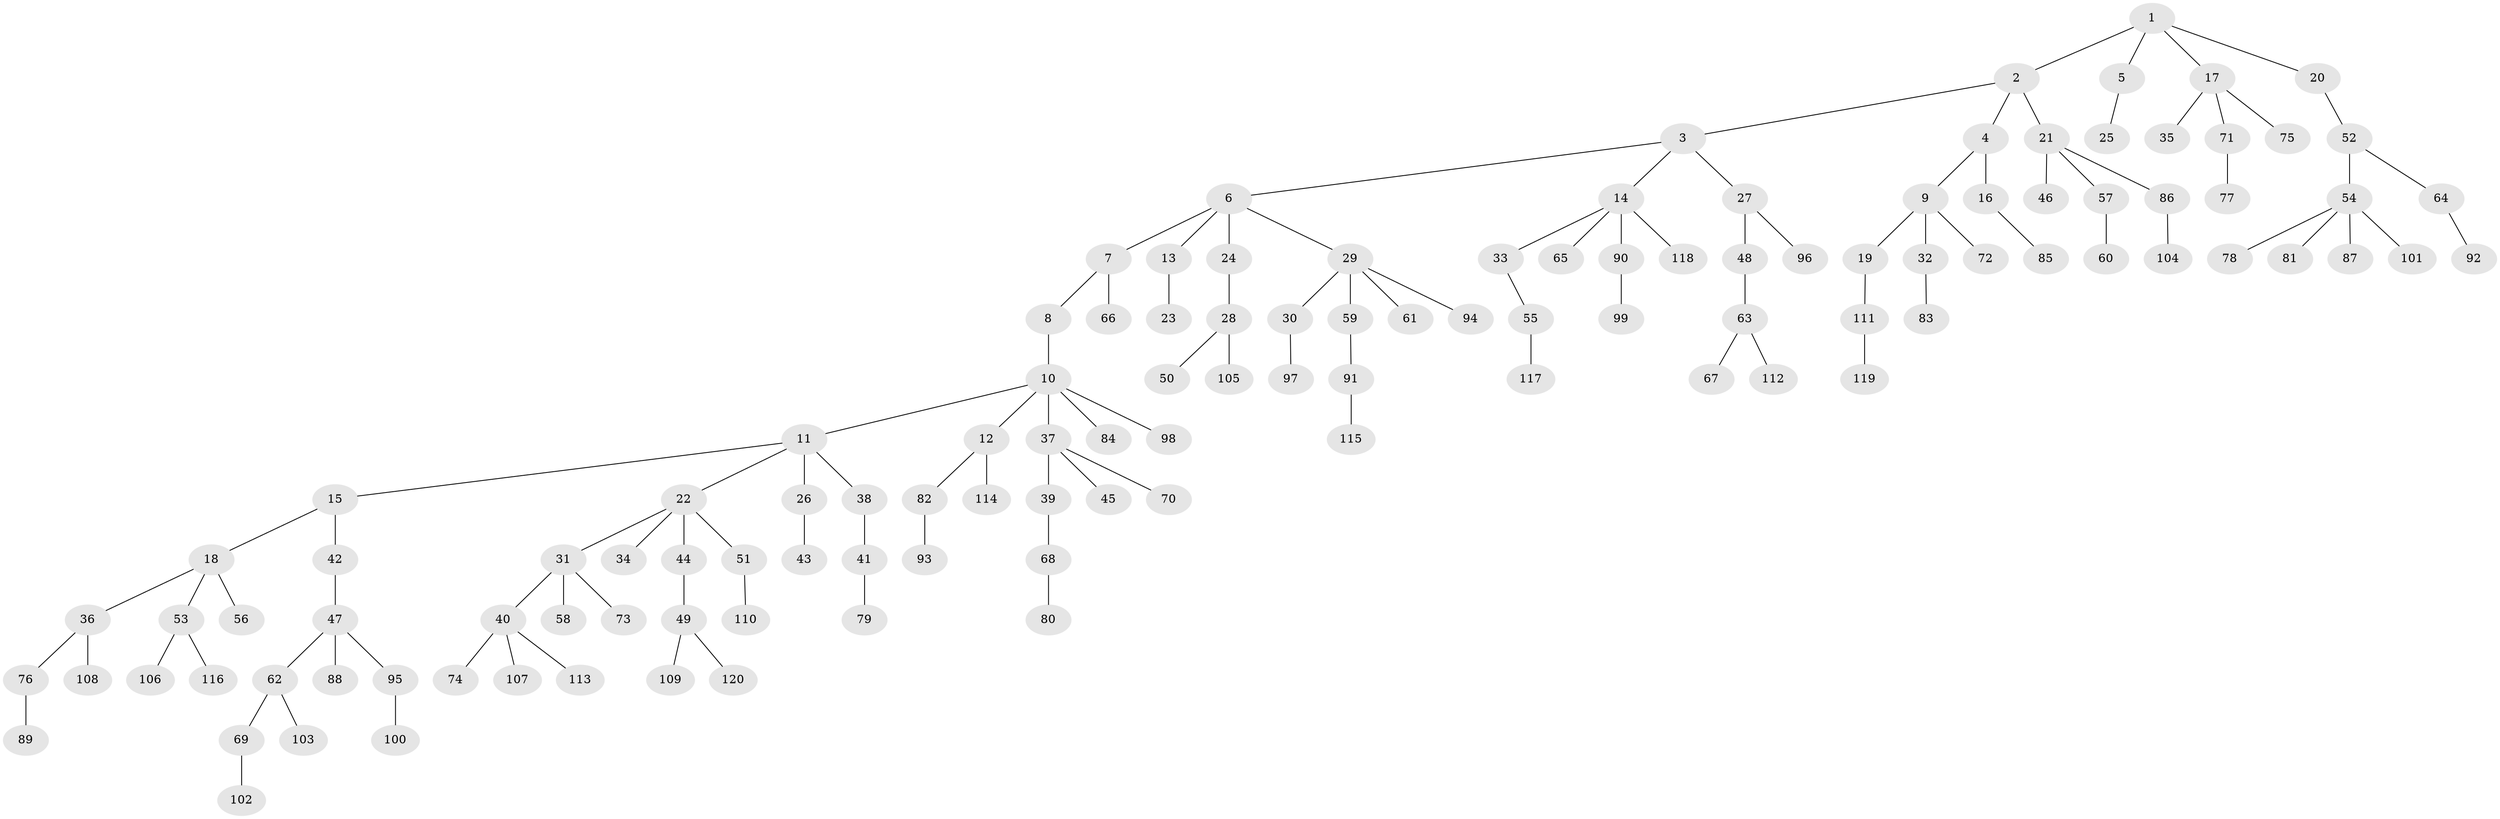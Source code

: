 // Generated by graph-tools (version 1.1) at 2025/36/03/09/25 02:36:56]
// undirected, 120 vertices, 119 edges
graph export_dot {
graph [start="1"]
  node [color=gray90,style=filled];
  1;
  2;
  3;
  4;
  5;
  6;
  7;
  8;
  9;
  10;
  11;
  12;
  13;
  14;
  15;
  16;
  17;
  18;
  19;
  20;
  21;
  22;
  23;
  24;
  25;
  26;
  27;
  28;
  29;
  30;
  31;
  32;
  33;
  34;
  35;
  36;
  37;
  38;
  39;
  40;
  41;
  42;
  43;
  44;
  45;
  46;
  47;
  48;
  49;
  50;
  51;
  52;
  53;
  54;
  55;
  56;
  57;
  58;
  59;
  60;
  61;
  62;
  63;
  64;
  65;
  66;
  67;
  68;
  69;
  70;
  71;
  72;
  73;
  74;
  75;
  76;
  77;
  78;
  79;
  80;
  81;
  82;
  83;
  84;
  85;
  86;
  87;
  88;
  89;
  90;
  91;
  92;
  93;
  94;
  95;
  96;
  97;
  98;
  99;
  100;
  101;
  102;
  103;
  104;
  105;
  106;
  107;
  108;
  109;
  110;
  111;
  112;
  113;
  114;
  115;
  116;
  117;
  118;
  119;
  120;
  1 -- 2;
  1 -- 5;
  1 -- 17;
  1 -- 20;
  2 -- 3;
  2 -- 4;
  2 -- 21;
  3 -- 6;
  3 -- 14;
  3 -- 27;
  4 -- 9;
  4 -- 16;
  5 -- 25;
  6 -- 7;
  6 -- 13;
  6 -- 24;
  6 -- 29;
  7 -- 8;
  7 -- 66;
  8 -- 10;
  9 -- 19;
  9 -- 32;
  9 -- 72;
  10 -- 11;
  10 -- 12;
  10 -- 37;
  10 -- 84;
  10 -- 98;
  11 -- 15;
  11 -- 22;
  11 -- 26;
  11 -- 38;
  12 -- 82;
  12 -- 114;
  13 -- 23;
  14 -- 33;
  14 -- 65;
  14 -- 90;
  14 -- 118;
  15 -- 18;
  15 -- 42;
  16 -- 85;
  17 -- 35;
  17 -- 71;
  17 -- 75;
  18 -- 36;
  18 -- 53;
  18 -- 56;
  19 -- 111;
  20 -- 52;
  21 -- 46;
  21 -- 57;
  21 -- 86;
  22 -- 31;
  22 -- 34;
  22 -- 44;
  22 -- 51;
  24 -- 28;
  26 -- 43;
  27 -- 48;
  27 -- 96;
  28 -- 50;
  28 -- 105;
  29 -- 30;
  29 -- 59;
  29 -- 61;
  29 -- 94;
  30 -- 97;
  31 -- 40;
  31 -- 58;
  31 -- 73;
  32 -- 83;
  33 -- 55;
  36 -- 76;
  36 -- 108;
  37 -- 39;
  37 -- 45;
  37 -- 70;
  38 -- 41;
  39 -- 68;
  40 -- 74;
  40 -- 107;
  40 -- 113;
  41 -- 79;
  42 -- 47;
  44 -- 49;
  47 -- 62;
  47 -- 88;
  47 -- 95;
  48 -- 63;
  49 -- 109;
  49 -- 120;
  51 -- 110;
  52 -- 54;
  52 -- 64;
  53 -- 106;
  53 -- 116;
  54 -- 78;
  54 -- 81;
  54 -- 87;
  54 -- 101;
  55 -- 117;
  57 -- 60;
  59 -- 91;
  62 -- 69;
  62 -- 103;
  63 -- 67;
  63 -- 112;
  64 -- 92;
  68 -- 80;
  69 -- 102;
  71 -- 77;
  76 -- 89;
  82 -- 93;
  86 -- 104;
  90 -- 99;
  91 -- 115;
  95 -- 100;
  111 -- 119;
}
